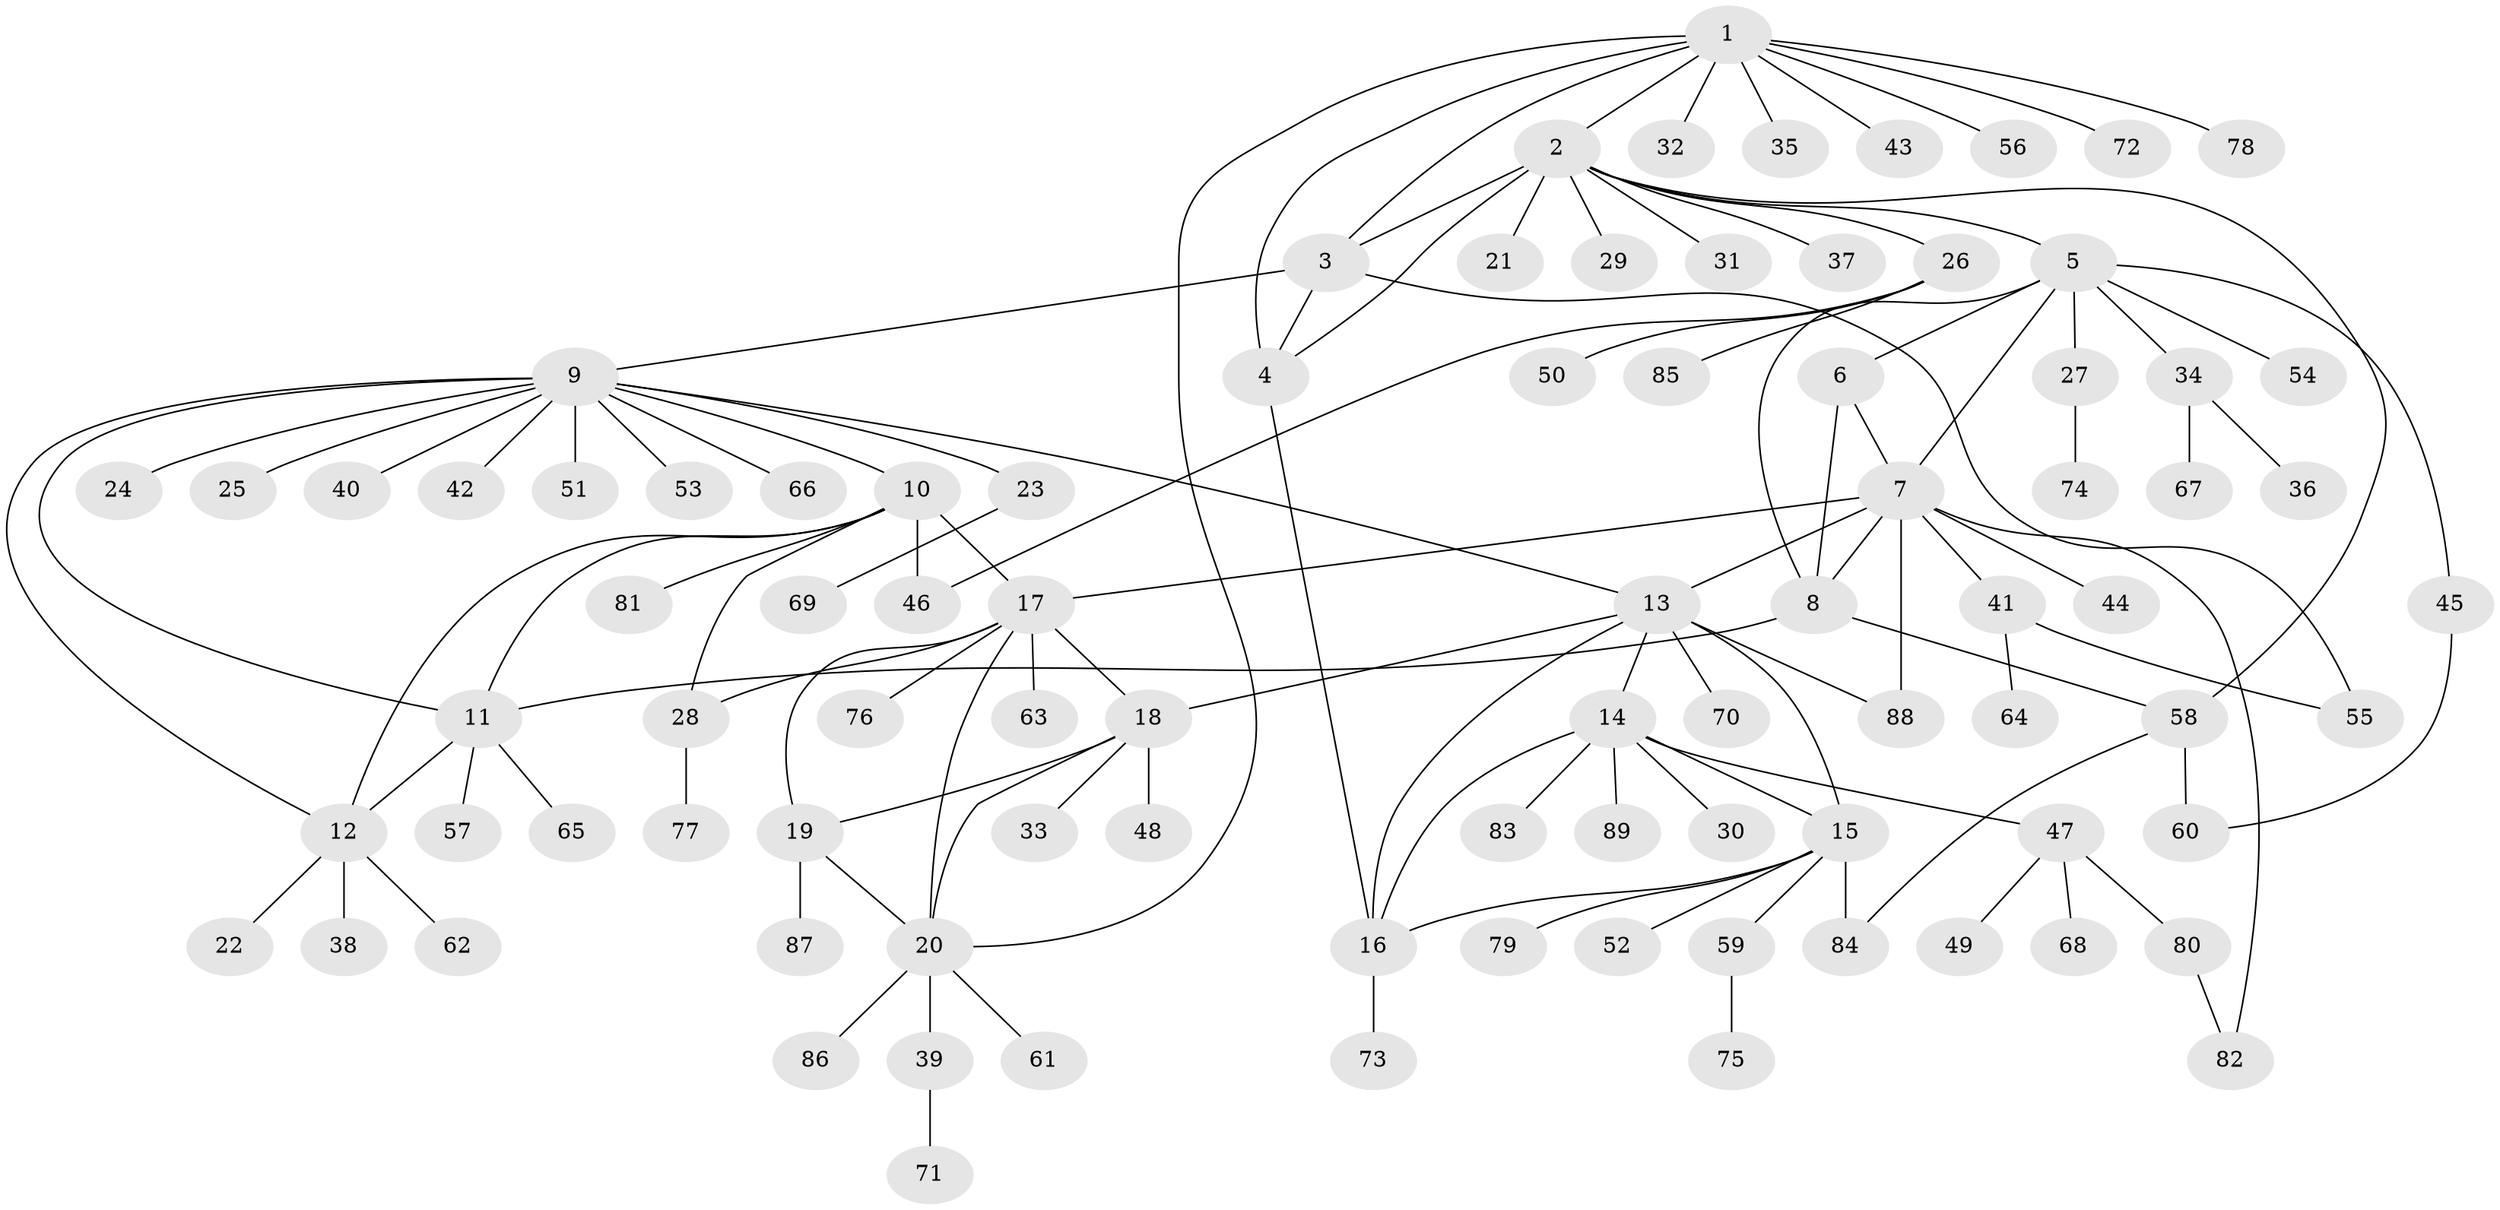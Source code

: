 // coarse degree distribution, {6: 0.07142857142857142, 1: 0.39285714285714285, 8: 0.10714285714285714, 2: 0.17857142857142858, 3: 0.14285714285714285, 5: 0.03571428571428571, 4: 0.07142857142857142}
// Generated by graph-tools (version 1.1) at 2025/37/03/04/25 23:37:43]
// undirected, 89 vertices, 117 edges
graph export_dot {
  node [color=gray90,style=filled];
  1;
  2;
  3;
  4;
  5;
  6;
  7;
  8;
  9;
  10;
  11;
  12;
  13;
  14;
  15;
  16;
  17;
  18;
  19;
  20;
  21;
  22;
  23;
  24;
  25;
  26;
  27;
  28;
  29;
  30;
  31;
  32;
  33;
  34;
  35;
  36;
  37;
  38;
  39;
  40;
  41;
  42;
  43;
  44;
  45;
  46;
  47;
  48;
  49;
  50;
  51;
  52;
  53;
  54;
  55;
  56;
  57;
  58;
  59;
  60;
  61;
  62;
  63;
  64;
  65;
  66;
  67;
  68;
  69;
  70;
  71;
  72;
  73;
  74;
  75;
  76;
  77;
  78;
  79;
  80;
  81;
  82;
  83;
  84;
  85;
  86;
  87;
  88;
  89;
  1 -- 2;
  1 -- 3;
  1 -- 4;
  1 -- 20;
  1 -- 32;
  1 -- 35;
  1 -- 43;
  1 -- 56;
  1 -- 72;
  1 -- 78;
  2 -- 3;
  2 -- 4;
  2 -- 5;
  2 -- 21;
  2 -- 26;
  2 -- 29;
  2 -- 31;
  2 -- 37;
  2 -- 58;
  3 -- 4;
  3 -- 9;
  3 -- 55;
  4 -- 16;
  5 -- 6;
  5 -- 7;
  5 -- 8;
  5 -- 27;
  5 -- 34;
  5 -- 45;
  5 -- 54;
  6 -- 7;
  6 -- 8;
  7 -- 8;
  7 -- 13;
  7 -- 17;
  7 -- 41;
  7 -- 44;
  7 -- 82;
  7 -- 88;
  8 -- 11;
  8 -- 58;
  9 -- 10;
  9 -- 11;
  9 -- 12;
  9 -- 13;
  9 -- 23;
  9 -- 24;
  9 -- 25;
  9 -- 40;
  9 -- 42;
  9 -- 51;
  9 -- 53;
  9 -- 66;
  10 -- 11;
  10 -- 12;
  10 -- 17;
  10 -- 28;
  10 -- 46;
  10 -- 81;
  11 -- 12;
  11 -- 57;
  11 -- 65;
  12 -- 22;
  12 -- 38;
  12 -- 62;
  13 -- 14;
  13 -- 15;
  13 -- 16;
  13 -- 18;
  13 -- 70;
  13 -- 88;
  14 -- 15;
  14 -- 16;
  14 -- 30;
  14 -- 47;
  14 -- 83;
  14 -- 89;
  15 -- 16;
  15 -- 52;
  15 -- 59;
  15 -- 79;
  15 -- 84;
  16 -- 73;
  17 -- 18;
  17 -- 19;
  17 -- 20;
  17 -- 28;
  17 -- 63;
  17 -- 76;
  18 -- 19;
  18 -- 20;
  18 -- 33;
  18 -- 48;
  19 -- 20;
  19 -- 87;
  20 -- 39;
  20 -- 61;
  20 -- 86;
  23 -- 69;
  26 -- 46;
  26 -- 50;
  26 -- 85;
  27 -- 74;
  28 -- 77;
  34 -- 36;
  34 -- 67;
  39 -- 71;
  41 -- 55;
  41 -- 64;
  45 -- 60;
  47 -- 49;
  47 -- 68;
  47 -- 80;
  58 -- 60;
  58 -- 84;
  59 -- 75;
  80 -- 82;
}
